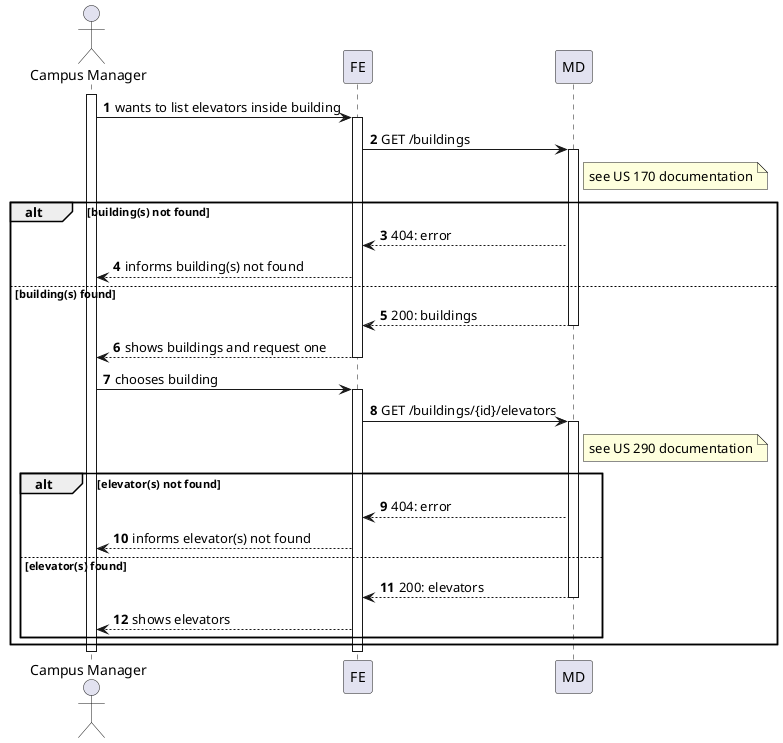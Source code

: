 @startuml
autonumber

actor "Campus Manager" as usr

participant "FE" as ui
participant "MD" as md

activate usr
    usr -> ui : wants to list elevators inside building
    activate ui
        ui -> md : GET /buildings
        note right of md : see US 170 documentation
        activate md

        alt building(s) not found
                md --> ui : 404: error
                ui --> usr : informs building(s) not found
        else building(s) found

                md --> ui : 200: buildings
                 deactivate md
                 ui --> usr : shows buildings and request one
    deactivate ui


    usr -> ui : chooses building
    activate ui
        ui -> md : GET /buildings/{id}/elevators
        note right of md : see US 290 documentation
        activate md

        alt elevator(s) not found
            md --> ui : 404: error
            ui --> usr : informs elevator(s) not found
        else elevator(s) found


            md --> ui : 200: elevators
        deactivate md

        ui --> usr : shows elevators

        end
    end
    deactivate ui
deactivate usr

@enduml
